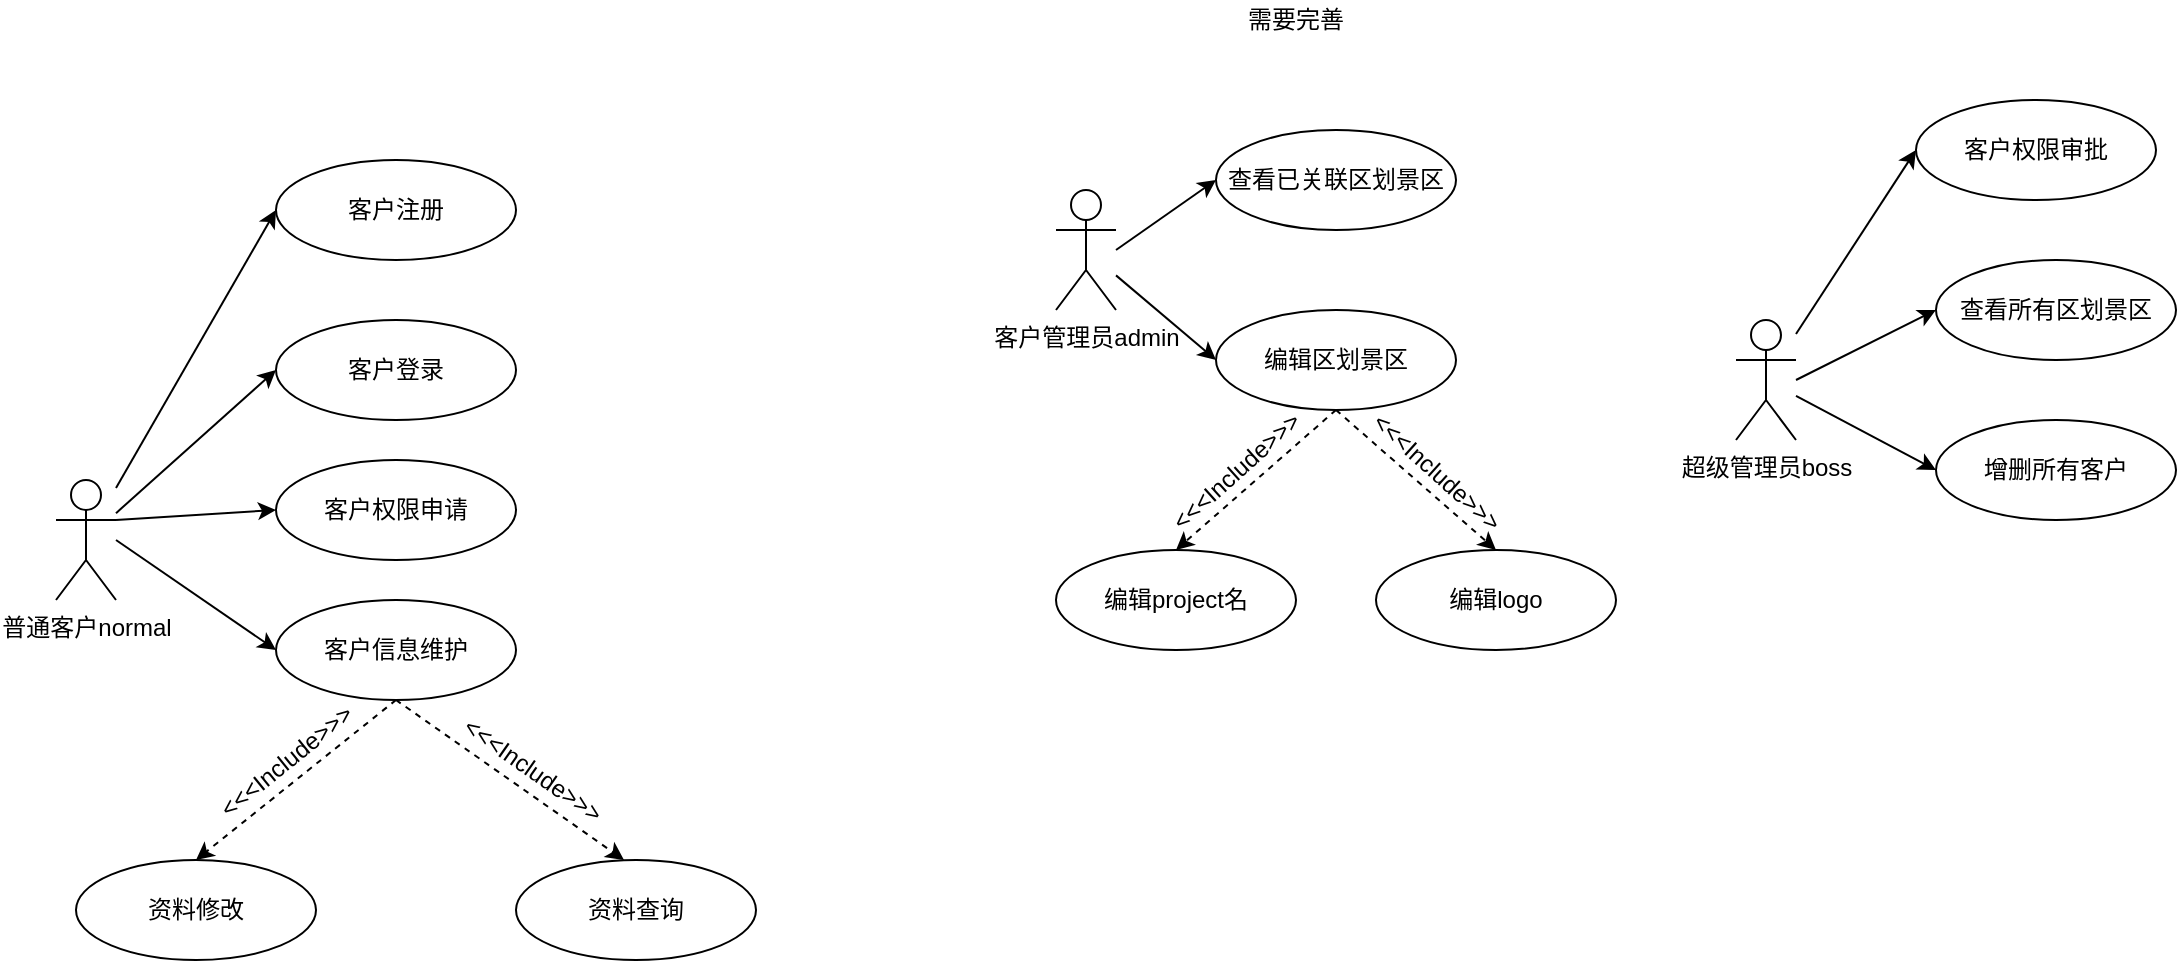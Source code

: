 <mxfile version="13.10.2" type="github"><diagram id="12KfRbS9bY1Sg97rdo5U" name="Page-1"><mxGraphModel dx="1984" dy="920" grid="1" gridSize="10" guides="1" tooltips="1" connect="1" arrows="1" fold="1" page="0" pageScale="1" pageWidth="827" pageHeight="1169" math="0" shadow="0"><root><mxCell id="0"/><mxCell id="1" parent="0"/><mxCell id="eY-2R5EI7b_EnjosEf7L-1" value="普通客户normal" style="shape=umlActor;verticalLabelPosition=bottom;verticalAlign=top;html=1;outlineConnect=0;" vertex="1" parent="1"><mxGeometry x="-90" y="380" width="30" height="60" as="geometry"/></mxCell><mxCell id="eY-2R5EI7b_EnjosEf7L-14" value="客户信息维护" style="ellipse;whiteSpace=wrap;html=1;" vertex="1" parent="1"><mxGeometry x="20" y="440" width="120" height="50" as="geometry"/></mxCell><mxCell id="eY-2R5EI7b_EnjosEf7L-15" value="资料修改" style="ellipse;whiteSpace=wrap;html=1;" vertex="1" parent="1"><mxGeometry x="-80" y="570" width="120" height="50" as="geometry"/></mxCell><mxCell id="eY-2R5EI7b_EnjosEf7L-16" value="资料查询" style="ellipse;whiteSpace=wrap;html=1;" vertex="1" parent="1"><mxGeometry x="140" y="570" width="120" height="50" as="geometry"/></mxCell><mxCell id="eY-2R5EI7b_EnjosEf7L-17" value="" style="endArrow=classic;html=1;exitX=0.5;exitY=1;exitDx=0;exitDy=0;entryX=0.45;entryY=0;entryDx=0;entryDy=0;entryPerimeter=0;dashed=1;curved=1;" edge="1" parent="1" source="eY-2R5EI7b_EnjosEf7L-14" target="eY-2R5EI7b_EnjosEf7L-16"><mxGeometry width="50" height="50" relative="1" as="geometry"><mxPoint x="60" y="500" as="sourcePoint"/><mxPoint x="110" y="450" as="targetPoint"/></mxGeometry></mxCell><mxCell id="eY-2R5EI7b_EnjosEf7L-18" value="" style="endArrow=classic;html=1;exitX=0.5;exitY=1;exitDx=0;exitDy=0;entryX=0.5;entryY=0;entryDx=0;entryDy=0;dashed=1;curved=1;" edge="1" parent="1" source="eY-2R5EI7b_EnjosEf7L-14" target="eY-2R5EI7b_EnjosEf7L-15"><mxGeometry width="50" height="50" relative="1" as="geometry"><mxPoint x="90" y="500" as="sourcePoint"/><mxPoint x="161" y="530" as="targetPoint"/></mxGeometry></mxCell><mxCell id="eY-2R5EI7b_EnjosEf7L-20" value="&amp;lt;&amp;lt;&amp;lt;Include&amp;gt;&amp;gt;&amp;gt;" style="text;html=1;align=center;verticalAlign=middle;resizable=0;points=[];autosize=1;rotation=35;" vertex="1" parent="1"><mxGeometry x="98" y="515" width="100" height="20" as="geometry"/></mxCell><mxCell id="eY-2R5EI7b_EnjosEf7L-21" value="&amp;lt;&amp;lt;&amp;lt;Include&amp;gt;&amp;gt;&amp;gt;" style="text;html=1;align=center;verticalAlign=middle;resizable=0;points=[];autosize=1;rotation=-39;" vertex="1" parent="1"><mxGeometry x="-25" y="511" width="100" height="20" as="geometry"/></mxCell><mxCell id="eY-2R5EI7b_EnjosEf7L-22" value="客户注册" style="ellipse;whiteSpace=wrap;html=1;" vertex="1" parent="1"><mxGeometry x="20" y="220" width="120" height="50" as="geometry"/></mxCell><mxCell id="eY-2R5EI7b_EnjosEf7L-24" value="" style="endArrow=classic;html=1;entryX=0;entryY=0.5;entryDx=0;entryDy=0;curved=1;" edge="1" parent="1" source="eY-2R5EI7b_EnjosEf7L-1" target="eY-2R5EI7b_EnjosEf7L-22"><mxGeometry width="50" height="50" relative="1" as="geometry"><mxPoint x="120" y="410" as="sourcePoint"/><mxPoint x="170" y="360" as="targetPoint"/></mxGeometry></mxCell><mxCell id="eY-2R5EI7b_EnjosEf7L-25" value="" style="endArrow=classic;html=1;entryX=0;entryY=0.5;entryDx=0;entryDy=0;curved=1;" edge="1" parent="1" target="eY-2R5EI7b_EnjosEf7L-14"><mxGeometry width="50" height="50" relative="1" as="geometry"><mxPoint x="-60" y="410" as="sourcePoint"/><mxPoint x="170" y="360" as="targetPoint"/></mxGeometry></mxCell><mxCell id="eY-2R5EI7b_EnjosEf7L-26" value="客户登录" style="ellipse;whiteSpace=wrap;html=1;" vertex="1" parent="1"><mxGeometry x="20" y="300" width="120" height="50" as="geometry"/></mxCell><mxCell id="eY-2R5EI7b_EnjosEf7L-27" value="客户权限申请" style="ellipse;whiteSpace=wrap;html=1;" vertex="1" parent="1"><mxGeometry x="20" y="370" width="120" height="50" as="geometry"/></mxCell><mxCell id="eY-2R5EI7b_EnjosEf7L-28" value="" style="endArrow=classic;html=1;entryX=0;entryY=0.5;entryDx=0;entryDy=0;curved=1;" edge="1" parent="1" source="eY-2R5EI7b_EnjosEf7L-1" target="eY-2R5EI7b_EnjosEf7L-26"><mxGeometry width="50" height="50" relative="1" as="geometry"><mxPoint x="-50" y="392.368" as="sourcePoint"/><mxPoint x="30" y="245" as="targetPoint"/></mxGeometry></mxCell><mxCell id="eY-2R5EI7b_EnjosEf7L-29" value="客户管理员admin" style="shape=umlActor;verticalLabelPosition=bottom;verticalAlign=top;html=1;outlineConnect=0;" vertex="1" parent="1"><mxGeometry x="410" y="235" width="30" height="60" as="geometry"/></mxCell><mxCell id="eY-2R5EI7b_EnjosEf7L-31" value="超级管理员boss" style="shape=umlActor;verticalLabelPosition=bottom;verticalAlign=top;html=1;outlineConnect=0;" vertex="1" parent="1"><mxGeometry x="750" y="300" width="30" height="60" as="geometry"/></mxCell><mxCell id="eY-2R5EI7b_EnjosEf7L-32" value="查看所有区划景区" style="ellipse;whiteSpace=wrap;html=1;" vertex="1" parent="1"><mxGeometry x="850" y="270" width="120" height="50" as="geometry"/></mxCell><mxCell id="eY-2R5EI7b_EnjosEf7L-33" value="增删所有客户" style="ellipse;whiteSpace=wrap;html=1;" vertex="1" parent="1"><mxGeometry x="850" y="350" width="120" height="50" as="geometry"/></mxCell><mxCell id="eY-2R5EI7b_EnjosEf7L-34" value="" style="endArrow=classic;html=1;entryX=0;entryY=0.5;entryDx=0;entryDy=0;curved=1;" edge="1" parent="1" target="eY-2R5EI7b_EnjosEf7L-32"><mxGeometry width="50" height="50" relative="1" as="geometry"><mxPoint x="780" y="330" as="sourcePoint"/><mxPoint x="900" y="150" as="targetPoint"/></mxGeometry></mxCell><mxCell id="eY-2R5EI7b_EnjosEf7L-35" value="" style="endArrow=classic;html=1;entryX=0;entryY=0.5;entryDx=0;entryDy=0;curved=1;" edge="1" parent="1" source="eY-2R5EI7b_EnjosEf7L-31" target="eY-2R5EI7b_EnjosEf7L-33"><mxGeometry width="50" height="50" relative="1" as="geometry"><mxPoint x="790" y="320" as="sourcePoint"/><mxPoint x="860" y="305" as="targetPoint"/></mxGeometry></mxCell><mxCell id="eY-2R5EI7b_EnjosEf7L-36" value="查看已关联区划景区" style="ellipse;whiteSpace=wrap;html=1;" vertex="1" parent="1"><mxGeometry x="490" y="205" width="120" height="50" as="geometry"/></mxCell><mxCell id="eY-2R5EI7b_EnjosEf7L-37" value="编辑区划景区" style="ellipse;whiteSpace=wrap;html=1;" vertex="1" parent="1"><mxGeometry x="490" y="295" width="120" height="50" as="geometry"/></mxCell><mxCell id="eY-2R5EI7b_EnjosEf7L-38" value="编辑project名" style="ellipse;whiteSpace=wrap;html=1;" vertex="1" parent="1"><mxGeometry x="410" y="415" width="120" height="50" as="geometry"/></mxCell><mxCell id="eY-2R5EI7b_EnjosEf7L-39" value="编辑logo" style="ellipse;whiteSpace=wrap;html=1;" vertex="1" parent="1"><mxGeometry x="570" y="415" width="120" height="50" as="geometry"/></mxCell><mxCell id="eY-2R5EI7b_EnjosEf7L-40" value="" style="endArrow=classic;html=1;exitX=0.5;exitY=1;exitDx=0;exitDy=0;entryX=0.5;entryY=0;entryDx=0;entryDy=0;dashed=1;curved=1;" edge="1" parent="1" source="eY-2R5EI7b_EnjosEf7L-37" target="eY-2R5EI7b_EnjosEf7L-39"><mxGeometry width="50" height="50" relative="1" as="geometry"><mxPoint x="570" y="366" as="sourcePoint"/><mxPoint x="684" y="446" as="targetPoint"/></mxGeometry></mxCell><mxCell id="eY-2R5EI7b_EnjosEf7L-41" value="" style="endArrow=classic;html=1;entryX=0.5;entryY=0;entryDx=0;entryDy=0;dashed=1;curved=1;" edge="1" parent="1" target="eY-2R5EI7b_EnjosEf7L-38"><mxGeometry width="50" height="50" relative="1" as="geometry"><mxPoint x="550" y="345" as="sourcePoint"/><mxPoint x="640" y="395" as="targetPoint"/></mxGeometry></mxCell><mxCell id="eY-2R5EI7b_EnjosEf7L-43" value="&amp;lt;&amp;lt;&amp;lt;Include&amp;gt;&amp;gt;&amp;gt;" style="text;html=1;align=center;verticalAlign=middle;resizable=0;points=[];autosize=1;rotation=42;" vertex="1" parent="1"><mxGeometry x="550" y="366" width="100" height="20" as="geometry"/></mxCell><mxCell id="eY-2R5EI7b_EnjosEf7L-44" value="&amp;lt;&amp;lt;&amp;lt;Include&amp;gt;&amp;gt;&amp;gt;" style="text;html=1;align=center;verticalAlign=middle;resizable=0;points=[];autosize=1;rotation=-42;" vertex="1" parent="1"><mxGeometry x="450" y="366" width="100" height="20" as="geometry"/></mxCell><mxCell id="eY-2R5EI7b_EnjosEf7L-45" value="" style="endArrow=classic;html=1;entryX=0;entryY=0.5;entryDx=0;entryDy=0;curved=1;" edge="1" parent="1" target="eY-2R5EI7b_EnjosEf7L-36"><mxGeometry width="50" height="50" relative="1" as="geometry"><mxPoint x="440" y="265" as="sourcePoint"/><mxPoint x="140" y="100" as="targetPoint"/></mxGeometry></mxCell><mxCell id="eY-2R5EI7b_EnjosEf7L-46" value="" style="endArrow=classic;html=1;entryX=0;entryY=0.5;entryDx=0;entryDy=0;curved=1;" edge="1" parent="1" source="eY-2R5EI7b_EnjosEf7L-29" target="eY-2R5EI7b_EnjosEf7L-37"><mxGeometry width="50" height="50" relative="1" as="geometry"><mxPoint x="470" y="293.421" as="sourcePoint"/><mxPoint x="550" y="205" as="targetPoint"/></mxGeometry></mxCell><mxCell id="eY-2R5EI7b_EnjosEf7L-47" value="" style="endArrow=classic;html=1;entryX=0;entryY=0.5;entryDx=0;entryDy=0;curved=1;exitX=1;exitY=0.333;exitDx=0;exitDy=0;exitPerimeter=0;" edge="1" parent="1" source="eY-2R5EI7b_EnjosEf7L-1" target="eY-2R5EI7b_EnjosEf7L-27"><mxGeometry width="50" height="50" relative="1" as="geometry"><mxPoint x="-50" y="403.421" as="sourcePoint"/><mxPoint x="30" y="315" as="targetPoint"/></mxGeometry></mxCell><mxCell id="eY-2R5EI7b_EnjosEf7L-48" value="客户权限审批" style="ellipse;whiteSpace=wrap;html=1;" vertex="1" parent="1"><mxGeometry x="840" y="190" width="120" height="50" as="geometry"/></mxCell><mxCell id="eY-2R5EI7b_EnjosEf7L-49" value="" style="endArrow=classic;html=1;entryX=0;entryY=0.5;entryDx=0;entryDy=0;curved=1;" edge="1" parent="1" source="eY-2R5EI7b_EnjosEf7L-31" target="eY-2R5EI7b_EnjosEf7L-48"><mxGeometry width="50" height="50" relative="1" as="geometry"><mxPoint x="1100" y="333.182" as="sourcePoint"/><mxPoint x="850" y="315" as="targetPoint"/></mxGeometry></mxCell><mxCell id="eY-2R5EI7b_EnjosEf7L-54" value="需要完善" style="text;html=1;strokeColor=none;fillColor=none;align=center;verticalAlign=middle;whiteSpace=wrap;rounded=0;dashed=1;" vertex="1" parent="1"><mxGeometry x="500" y="140" width="60" height="20" as="geometry"/></mxCell></root></mxGraphModel></diagram></mxfile>